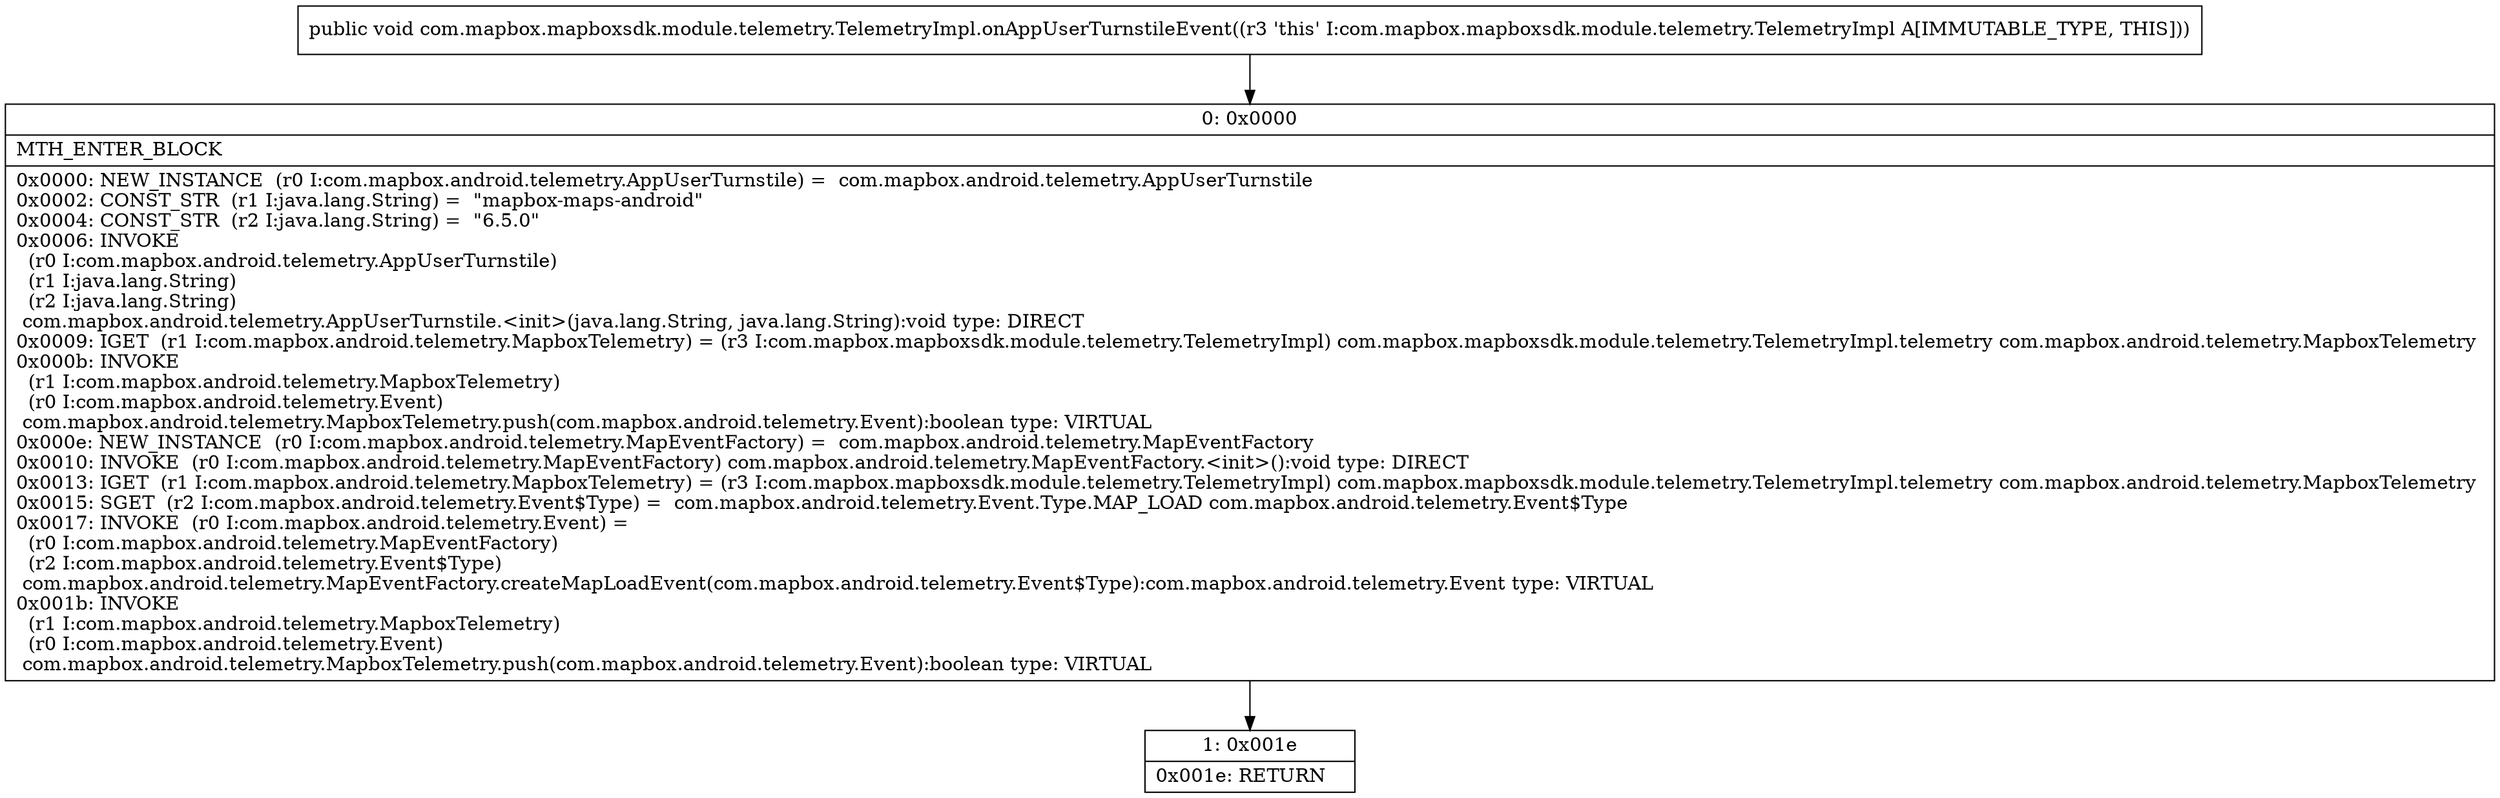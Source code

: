 digraph "CFG forcom.mapbox.mapboxsdk.module.telemetry.TelemetryImpl.onAppUserTurnstileEvent()V" {
Node_0 [shape=record,label="{0\:\ 0x0000|MTH_ENTER_BLOCK\l|0x0000: NEW_INSTANCE  (r0 I:com.mapbox.android.telemetry.AppUserTurnstile) =  com.mapbox.android.telemetry.AppUserTurnstile \l0x0002: CONST_STR  (r1 I:java.lang.String) =  \"mapbox\-maps\-android\" \l0x0004: CONST_STR  (r2 I:java.lang.String) =  \"6.5.0\" \l0x0006: INVOKE  \l  (r0 I:com.mapbox.android.telemetry.AppUserTurnstile)\l  (r1 I:java.lang.String)\l  (r2 I:java.lang.String)\l com.mapbox.android.telemetry.AppUserTurnstile.\<init\>(java.lang.String, java.lang.String):void type: DIRECT \l0x0009: IGET  (r1 I:com.mapbox.android.telemetry.MapboxTelemetry) = (r3 I:com.mapbox.mapboxsdk.module.telemetry.TelemetryImpl) com.mapbox.mapboxsdk.module.telemetry.TelemetryImpl.telemetry com.mapbox.android.telemetry.MapboxTelemetry \l0x000b: INVOKE  \l  (r1 I:com.mapbox.android.telemetry.MapboxTelemetry)\l  (r0 I:com.mapbox.android.telemetry.Event)\l com.mapbox.android.telemetry.MapboxTelemetry.push(com.mapbox.android.telemetry.Event):boolean type: VIRTUAL \l0x000e: NEW_INSTANCE  (r0 I:com.mapbox.android.telemetry.MapEventFactory) =  com.mapbox.android.telemetry.MapEventFactory \l0x0010: INVOKE  (r0 I:com.mapbox.android.telemetry.MapEventFactory) com.mapbox.android.telemetry.MapEventFactory.\<init\>():void type: DIRECT \l0x0013: IGET  (r1 I:com.mapbox.android.telemetry.MapboxTelemetry) = (r3 I:com.mapbox.mapboxsdk.module.telemetry.TelemetryImpl) com.mapbox.mapboxsdk.module.telemetry.TelemetryImpl.telemetry com.mapbox.android.telemetry.MapboxTelemetry \l0x0015: SGET  (r2 I:com.mapbox.android.telemetry.Event$Type) =  com.mapbox.android.telemetry.Event.Type.MAP_LOAD com.mapbox.android.telemetry.Event$Type \l0x0017: INVOKE  (r0 I:com.mapbox.android.telemetry.Event) = \l  (r0 I:com.mapbox.android.telemetry.MapEventFactory)\l  (r2 I:com.mapbox.android.telemetry.Event$Type)\l com.mapbox.android.telemetry.MapEventFactory.createMapLoadEvent(com.mapbox.android.telemetry.Event$Type):com.mapbox.android.telemetry.Event type: VIRTUAL \l0x001b: INVOKE  \l  (r1 I:com.mapbox.android.telemetry.MapboxTelemetry)\l  (r0 I:com.mapbox.android.telemetry.Event)\l com.mapbox.android.telemetry.MapboxTelemetry.push(com.mapbox.android.telemetry.Event):boolean type: VIRTUAL \l}"];
Node_1 [shape=record,label="{1\:\ 0x001e|0x001e: RETURN   \l}"];
MethodNode[shape=record,label="{public void com.mapbox.mapboxsdk.module.telemetry.TelemetryImpl.onAppUserTurnstileEvent((r3 'this' I:com.mapbox.mapboxsdk.module.telemetry.TelemetryImpl A[IMMUTABLE_TYPE, THIS])) }"];
MethodNode -> Node_0;
Node_0 -> Node_1;
}


